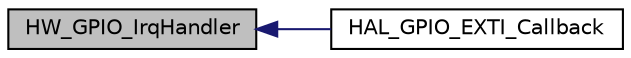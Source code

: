 digraph "HW_GPIO_IrqHandler"
{
  edge [fontname="Helvetica",fontsize="10",labelfontname="Helvetica",labelfontsize="10"];
  node [fontname="Helvetica",fontsize="10",shape=record];
  rankdir="LR";
  Node10 [label="HW_GPIO_IrqHandler",height=0.2,width=0.4,color="black", fillcolor="grey75", style="filled", fontcolor="black"];
  Node10 -> Node11 [dir="back",color="midnightblue",fontsize="10",style="solid",fontname="Helvetica"];
  Node11 [label="HAL_GPIO_EXTI_Callback",height=0.2,width=0.4,color="black", fillcolor="white", style="filled",URL="$stm32l1xx__hal__msp_8c.html#a0cd91fd3a9608559c2a87a8ba6cba55f",tooltip="EXTI line detection callbacks. "];
}
